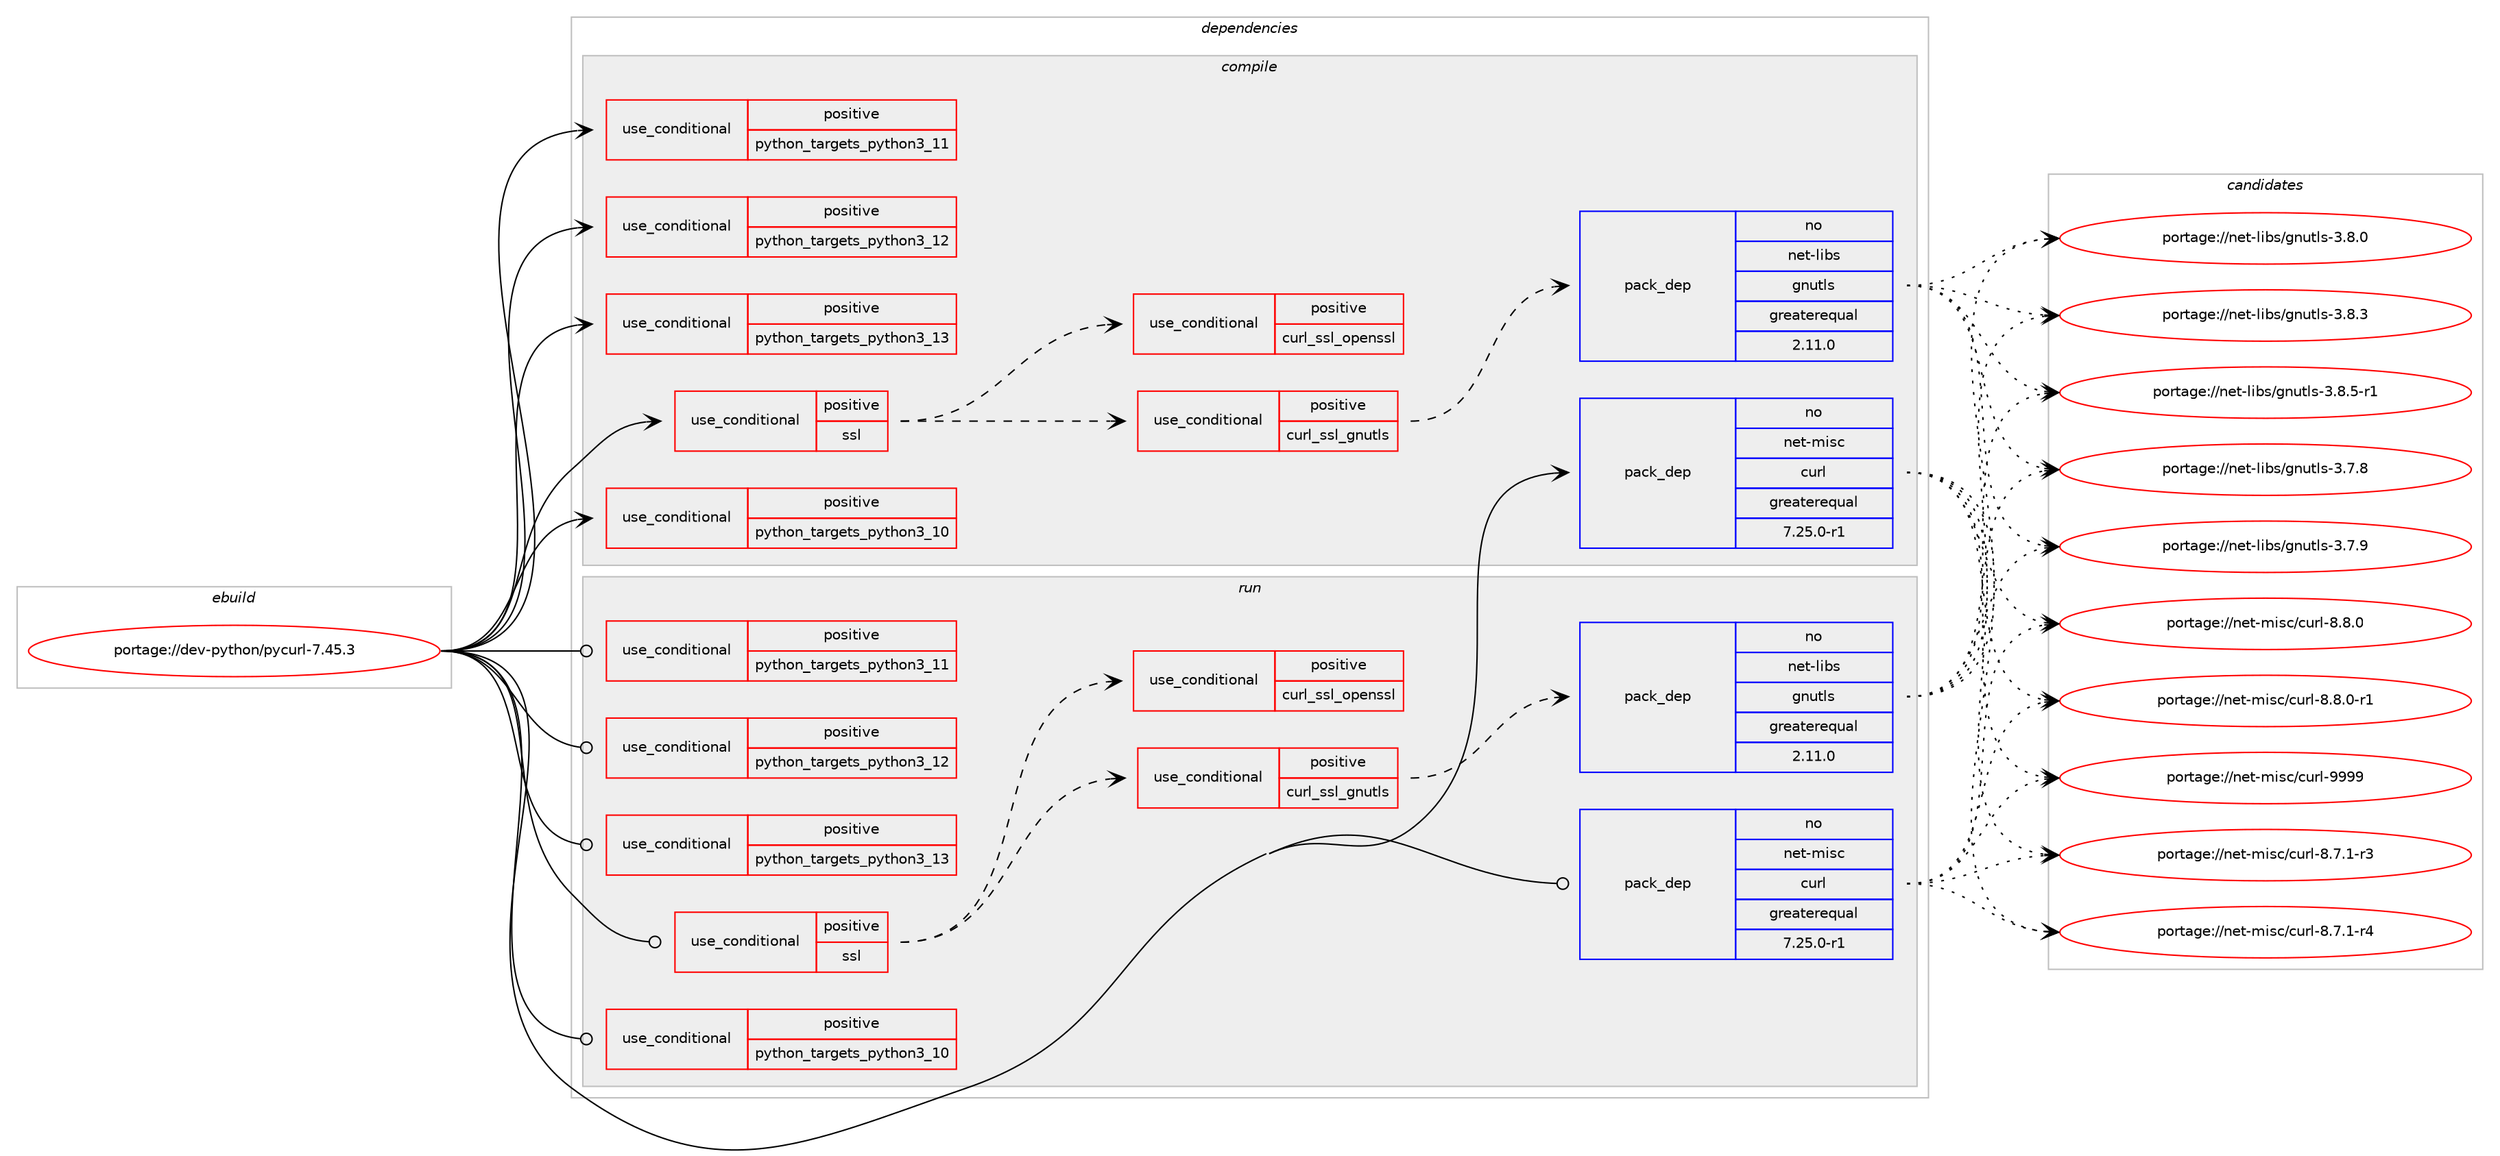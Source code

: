 digraph prolog {

# *************
# Graph options
# *************

newrank=true;
concentrate=true;
compound=true;
graph [rankdir=LR,fontname=Helvetica,fontsize=10,ranksep=1.5];#, ranksep=2.5, nodesep=0.2];
edge  [arrowhead=vee];
node  [fontname=Helvetica,fontsize=10];

# **********
# The ebuild
# **********

subgraph cluster_leftcol {
color=gray;
rank=same;
label=<<i>ebuild</i>>;
id [label="portage://dev-python/pycurl-7.45.3", color=red, width=4, href="../dev-python/pycurl-7.45.3.svg"];
}

# ****************
# The dependencies
# ****************

subgraph cluster_midcol {
color=gray;
label=<<i>dependencies</i>>;
subgraph cluster_compile {
fillcolor="#eeeeee";
style=filled;
label=<<i>compile</i>>;
subgraph cond35594 {
dependency78360 [label=<<TABLE BORDER="0" CELLBORDER="1" CELLSPACING="0" CELLPADDING="4"><TR><TD ROWSPAN="3" CELLPADDING="10">use_conditional</TD></TR><TR><TD>positive</TD></TR><TR><TD>python_targets_python3_10</TD></TR></TABLE>>, shape=none, color=red];
# *** BEGIN UNKNOWN DEPENDENCY TYPE (TODO) ***
# dependency78360 -> package_dependency(portage://dev-python/pycurl-7.45.3,install,no,dev-lang,python,none,[,,],[slot(3.10)],[])
# *** END UNKNOWN DEPENDENCY TYPE (TODO) ***

}
id:e -> dependency78360:w [weight=20,style="solid",arrowhead="vee"];
subgraph cond35595 {
dependency78361 [label=<<TABLE BORDER="0" CELLBORDER="1" CELLSPACING="0" CELLPADDING="4"><TR><TD ROWSPAN="3" CELLPADDING="10">use_conditional</TD></TR><TR><TD>positive</TD></TR><TR><TD>python_targets_python3_11</TD></TR></TABLE>>, shape=none, color=red];
# *** BEGIN UNKNOWN DEPENDENCY TYPE (TODO) ***
# dependency78361 -> package_dependency(portage://dev-python/pycurl-7.45.3,install,no,dev-lang,python,none,[,,],[slot(3.11)],[])
# *** END UNKNOWN DEPENDENCY TYPE (TODO) ***

}
id:e -> dependency78361:w [weight=20,style="solid",arrowhead="vee"];
subgraph cond35596 {
dependency78362 [label=<<TABLE BORDER="0" CELLBORDER="1" CELLSPACING="0" CELLPADDING="4"><TR><TD ROWSPAN="3" CELLPADDING="10">use_conditional</TD></TR><TR><TD>positive</TD></TR><TR><TD>python_targets_python3_12</TD></TR></TABLE>>, shape=none, color=red];
# *** BEGIN UNKNOWN DEPENDENCY TYPE (TODO) ***
# dependency78362 -> package_dependency(portage://dev-python/pycurl-7.45.3,install,no,dev-lang,python,none,[,,],[slot(3.12)],[])
# *** END UNKNOWN DEPENDENCY TYPE (TODO) ***

}
id:e -> dependency78362:w [weight=20,style="solid",arrowhead="vee"];
subgraph cond35597 {
dependency78363 [label=<<TABLE BORDER="0" CELLBORDER="1" CELLSPACING="0" CELLPADDING="4"><TR><TD ROWSPAN="3" CELLPADDING="10">use_conditional</TD></TR><TR><TD>positive</TD></TR><TR><TD>python_targets_python3_13</TD></TR></TABLE>>, shape=none, color=red];
# *** BEGIN UNKNOWN DEPENDENCY TYPE (TODO) ***
# dependency78363 -> package_dependency(portage://dev-python/pycurl-7.45.3,install,no,dev-lang,python,none,[,,],[slot(3.13)],[])
# *** END UNKNOWN DEPENDENCY TYPE (TODO) ***

}
id:e -> dependency78363:w [weight=20,style="solid",arrowhead="vee"];
subgraph cond35598 {
dependency78364 [label=<<TABLE BORDER="0" CELLBORDER="1" CELLSPACING="0" CELLPADDING="4"><TR><TD ROWSPAN="3" CELLPADDING="10">use_conditional</TD></TR><TR><TD>positive</TD></TR><TR><TD>ssl</TD></TR></TABLE>>, shape=none, color=red];
# *** BEGIN UNKNOWN DEPENDENCY TYPE (TODO) ***
# dependency78364 -> package_dependency(portage://dev-python/pycurl-7.45.3,install,no,net-misc,curl,none,[,,],[],[use(equal(curl_ssl_gnutls),negative),use(equal(curl_ssl_openssl),negative),use(disable(curl_ssl_axtls),negative),use(disable(curl_ssl_cyassl),negative)])
# *** END UNKNOWN DEPENDENCY TYPE (TODO) ***

subgraph cond35599 {
dependency78365 [label=<<TABLE BORDER="0" CELLBORDER="1" CELLSPACING="0" CELLPADDING="4"><TR><TD ROWSPAN="3" CELLPADDING="10">use_conditional</TD></TR><TR><TD>positive</TD></TR><TR><TD>curl_ssl_gnutls</TD></TR></TABLE>>, shape=none, color=red];
subgraph pack41549 {
dependency78366 [label=<<TABLE BORDER="0" CELLBORDER="1" CELLSPACING="0" CELLPADDING="4" WIDTH="220"><TR><TD ROWSPAN="6" CELLPADDING="30">pack_dep</TD></TR><TR><TD WIDTH="110">no</TD></TR><TR><TD>net-libs</TD></TR><TR><TD>gnutls</TD></TR><TR><TD>greaterequal</TD></TR><TR><TD>2.11.0</TD></TR></TABLE>>, shape=none, color=blue];
}
dependency78365:e -> dependency78366:w [weight=20,style="dashed",arrowhead="vee"];
}
dependency78364:e -> dependency78365:w [weight=20,style="dashed",arrowhead="vee"];
subgraph cond35600 {
dependency78367 [label=<<TABLE BORDER="0" CELLBORDER="1" CELLSPACING="0" CELLPADDING="4"><TR><TD ROWSPAN="3" CELLPADDING="10">use_conditional</TD></TR><TR><TD>positive</TD></TR><TR><TD>curl_ssl_openssl</TD></TR></TABLE>>, shape=none, color=red];
# *** BEGIN UNKNOWN DEPENDENCY TYPE (TODO) ***
# dependency78367 -> package_dependency(portage://dev-python/pycurl-7.45.3,install,no,dev-libs,openssl,none,[,,],any_same_slot,[])
# *** END UNKNOWN DEPENDENCY TYPE (TODO) ***

}
dependency78364:e -> dependency78367:w [weight=20,style="dashed",arrowhead="vee"];
}
id:e -> dependency78364:w [weight=20,style="solid",arrowhead="vee"];
subgraph pack41550 {
dependency78368 [label=<<TABLE BORDER="0" CELLBORDER="1" CELLSPACING="0" CELLPADDING="4" WIDTH="220"><TR><TD ROWSPAN="6" CELLPADDING="30">pack_dep</TD></TR><TR><TD WIDTH="110">no</TD></TR><TR><TD>net-misc</TD></TR><TR><TD>curl</TD></TR><TR><TD>greaterequal</TD></TR><TR><TD>7.25.0-r1</TD></TR></TABLE>>, shape=none, color=blue];
}
id:e -> dependency78368:w [weight=20,style="solid",arrowhead="vee"];
}
subgraph cluster_compileandrun {
fillcolor="#eeeeee";
style=filled;
label=<<i>compile and run</i>>;
}
subgraph cluster_run {
fillcolor="#eeeeee";
style=filled;
label=<<i>run</i>>;
subgraph cond35601 {
dependency78369 [label=<<TABLE BORDER="0" CELLBORDER="1" CELLSPACING="0" CELLPADDING="4"><TR><TD ROWSPAN="3" CELLPADDING="10">use_conditional</TD></TR><TR><TD>positive</TD></TR><TR><TD>python_targets_python3_10</TD></TR></TABLE>>, shape=none, color=red];
# *** BEGIN UNKNOWN DEPENDENCY TYPE (TODO) ***
# dependency78369 -> package_dependency(portage://dev-python/pycurl-7.45.3,run,no,dev-lang,python,none,[,,],[slot(3.10)],[])
# *** END UNKNOWN DEPENDENCY TYPE (TODO) ***

}
id:e -> dependency78369:w [weight=20,style="solid",arrowhead="odot"];
subgraph cond35602 {
dependency78370 [label=<<TABLE BORDER="0" CELLBORDER="1" CELLSPACING="0" CELLPADDING="4"><TR><TD ROWSPAN="3" CELLPADDING="10">use_conditional</TD></TR><TR><TD>positive</TD></TR><TR><TD>python_targets_python3_11</TD></TR></TABLE>>, shape=none, color=red];
# *** BEGIN UNKNOWN DEPENDENCY TYPE (TODO) ***
# dependency78370 -> package_dependency(portage://dev-python/pycurl-7.45.3,run,no,dev-lang,python,none,[,,],[slot(3.11)],[])
# *** END UNKNOWN DEPENDENCY TYPE (TODO) ***

}
id:e -> dependency78370:w [weight=20,style="solid",arrowhead="odot"];
subgraph cond35603 {
dependency78371 [label=<<TABLE BORDER="0" CELLBORDER="1" CELLSPACING="0" CELLPADDING="4"><TR><TD ROWSPAN="3" CELLPADDING="10">use_conditional</TD></TR><TR><TD>positive</TD></TR><TR><TD>python_targets_python3_12</TD></TR></TABLE>>, shape=none, color=red];
# *** BEGIN UNKNOWN DEPENDENCY TYPE (TODO) ***
# dependency78371 -> package_dependency(portage://dev-python/pycurl-7.45.3,run,no,dev-lang,python,none,[,,],[slot(3.12)],[])
# *** END UNKNOWN DEPENDENCY TYPE (TODO) ***

}
id:e -> dependency78371:w [weight=20,style="solid",arrowhead="odot"];
subgraph cond35604 {
dependency78372 [label=<<TABLE BORDER="0" CELLBORDER="1" CELLSPACING="0" CELLPADDING="4"><TR><TD ROWSPAN="3" CELLPADDING="10">use_conditional</TD></TR><TR><TD>positive</TD></TR><TR><TD>python_targets_python3_13</TD></TR></TABLE>>, shape=none, color=red];
# *** BEGIN UNKNOWN DEPENDENCY TYPE (TODO) ***
# dependency78372 -> package_dependency(portage://dev-python/pycurl-7.45.3,run,no,dev-lang,python,none,[,,],[slot(3.13)],[])
# *** END UNKNOWN DEPENDENCY TYPE (TODO) ***

}
id:e -> dependency78372:w [weight=20,style="solid",arrowhead="odot"];
subgraph cond35605 {
dependency78373 [label=<<TABLE BORDER="0" CELLBORDER="1" CELLSPACING="0" CELLPADDING="4"><TR><TD ROWSPAN="3" CELLPADDING="10">use_conditional</TD></TR><TR><TD>positive</TD></TR><TR><TD>ssl</TD></TR></TABLE>>, shape=none, color=red];
# *** BEGIN UNKNOWN DEPENDENCY TYPE (TODO) ***
# dependency78373 -> package_dependency(portage://dev-python/pycurl-7.45.3,run,no,net-misc,curl,none,[,,],[],[use(equal(curl_ssl_gnutls),negative),use(equal(curl_ssl_openssl),negative),use(disable(curl_ssl_axtls),negative),use(disable(curl_ssl_cyassl),negative)])
# *** END UNKNOWN DEPENDENCY TYPE (TODO) ***

subgraph cond35606 {
dependency78374 [label=<<TABLE BORDER="0" CELLBORDER="1" CELLSPACING="0" CELLPADDING="4"><TR><TD ROWSPAN="3" CELLPADDING="10">use_conditional</TD></TR><TR><TD>positive</TD></TR><TR><TD>curl_ssl_gnutls</TD></TR></TABLE>>, shape=none, color=red];
subgraph pack41551 {
dependency78375 [label=<<TABLE BORDER="0" CELLBORDER="1" CELLSPACING="0" CELLPADDING="4" WIDTH="220"><TR><TD ROWSPAN="6" CELLPADDING="30">pack_dep</TD></TR><TR><TD WIDTH="110">no</TD></TR><TR><TD>net-libs</TD></TR><TR><TD>gnutls</TD></TR><TR><TD>greaterequal</TD></TR><TR><TD>2.11.0</TD></TR></TABLE>>, shape=none, color=blue];
}
dependency78374:e -> dependency78375:w [weight=20,style="dashed",arrowhead="vee"];
}
dependency78373:e -> dependency78374:w [weight=20,style="dashed",arrowhead="vee"];
subgraph cond35607 {
dependency78376 [label=<<TABLE BORDER="0" CELLBORDER="1" CELLSPACING="0" CELLPADDING="4"><TR><TD ROWSPAN="3" CELLPADDING="10">use_conditional</TD></TR><TR><TD>positive</TD></TR><TR><TD>curl_ssl_openssl</TD></TR></TABLE>>, shape=none, color=red];
# *** BEGIN UNKNOWN DEPENDENCY TYPE (TODO) ***
# dependency78376 -> package_dependency(portage://dev-python/pycurl-7.45.3,run,no,dev-libs,openssl,none,[,,],any_same_slot,[])
# *** END UNKNOWN DEPENDENCY TYPE (TODO) ***

}
dependency78373:e -> dependency78376:w [weight=20,style="dashed",arrowhead="vee"];
}
id:e -> dependency78373:w [weight=20,style="solid",arrowhead="odot"];
subgraph pack41552 {
dependency78377 [label=<<TABLE BORDER="0" CELLBORDER="1" CELLSPACING="0" CELLPADDING="4" WIDTH="220"><TR><TD ROWSPAN="6" CELLPADDING="30">pack_dep</TD></TR><TR><TD WIDTH="110">no</TD></TR><TR><TD>net-misc</TD></TR><TR><TD>curl</TD></TR><TR><TD>greaterequal</TD></TR><TR><TD>7.25.0-r1</TD></TR></TABLE>>, shape=none, color=blue];
}
id:e -> dependency78377:w [weight=20,style="solid",arrowhead="odot"];
}
}

# **************
# The candidates
# **************

subgraph cluster_choices {
rank=same;
color=gray;
label=<<i>candidates</i>>;

subgraph choice41549 {
color=black;
nodesep=1;
choice110101116451081059811547103110117116108115455146554656 [label="portage://net-libs/gnutls-3.7.8", color=red, width=4,href="../net-libs/gnutls-3.7.8.svg"];
choice110101116451081059811547103110117116108115455146554657 [label="portage://net-libs/gnutls-3.7.9", color=red, width=4,href="../net-libs/gnutls-3.7.9.svg"];
choice110101116451081059811547103110117116108115455146564648 [label="portage://net-libs/gnutls-3.8.0", color=red, width=4,href="../net-libs/gnutls-3.8.0.svg"];
choice110101116451081059811547103110117116108115455146564651 [label="portage://net-libs/gnutls-3.8.3", color=red, width=4,href="../net-libs/gnutls-3.8.3.svg"];
choice1101011164510810598115471031101171161081154551465646534511449 [label="portage://net-libs/gnutls-3.8.5-r1", color=red, width=4,href="../net-libs/gnutls-3.8.5-r1.svg"];
dependency78366:e -> choice110101116451081059811547103110117116108115455146554656:w [style=dotted,weight="100"];
dependency78366:e -> choice110101116451081059811547103110117116108115455146554657:w [style=dotted,weight="100"];
dependency78366:e -> choice110101116451081059811547103110117116108115455146564648:w [style=dotted,weight="100"];
dependency78366:e -> choice110101116451081059811547103110117116108115455146564651:w [style=dotted,weight="100"];
dependency78366:e -> choice1101011164510810598115471031101171161081154551465646534511449:w [style=dotted,weight="100"];
}
subgraph choice41550 {
color=black;
nodesep=1;
choice110101116451091051159947991171141084556465546494511451 [label="portage://net-misc/curl-8.7.1-r3", color=red, width=4,href="../net-misc/curl-8.7.1-r3.svg"];
choice110101116451091051159947991171141084556465546494511452 [label="portage://net-misc/curl-8.7.1-r4", color=red, width=4,href="../net-misc/curl-8.7.1-r4.svg"];
choice11010111645109105115994799117114108455646564648 [label="portage://net-misc/curl-8.8.0", color=red, width=4,href="../net-misc/curl-8.8.0.svg"];
choice110101116451091051159947991171141084556465646484511449 [label="portage://net-misc/curl-8.8.0-r1", color=red, width=4,href="../net-misc/curl-8.8.0-r1.svg"];
choice110101116451091051159947991171141084557575757 [label="portage://net-misc/curl-9999", color=red, width=4,href="../net-misc/curl-9999.svg"];
dependency78368:e -> choice110101116451091051159947991171141084556465546494511451:w [style=dotted,weight="100"];
dependency78368:e -> choice110101116451091051159947991171141084556465546494511452:w [style=dotted,weight="100"];
dependency78368:e -> choice11010111645109105115994799117114108455646564648:w [style=dotted,weight="100"];
dependency78368:e -> choice110101116451091051159947991171141084556465646484511449:w [style=dotted,weight="100"];
dependency78368:e -> choice110101116451091051159947991171141084557575757:w [style=dotted,weight="100"];
}
subgraph choice41551 {
color=black;
nodesep=1;
choice110101116451081059811547103110117116108115455146554656 [label="portage://net-libs/gnutls-3.7.8", color=red, width=4,href="../net-libs/gnutls-3.7.8.svg"];
choice110101116451081059811547103110117116108115455146554657 [label="portage://net-libs/gnutls-3.7.9", color=red, width=4,href="../net-libs/gnutls-3.7.9.svg"];
choice110101116451081059811547103110117116108115455146564648 [label="portage://net-libs/gnutls-3.8.0", color=red, width=4,href="../net-libs/gnutls-3.8.0.svg"];
choice110101116451081059811547103110117116108115455146564651 [label="portage://net-libs/gnutls-3.8.3", color=red, width=4,href="../net-libs/gnutls-3.8.3.svg"];
choice1101011164510810598115471031101171161081154551465646534511449 [label="portage://net-libs/gnutls-3.8.5-r1", color=red, width=4,href="../net-libs/gnutls-3.8.5-r1.svg"];
dependency78375:e -> choice110101116451081059811547103110117116108115455146554656:w [style=dotted,weight="100"];
dependency78375:e -> choice110101116451081059811547103110117116108115455146554657:w [style=dotted,weight="100"];
dependency78375:e -> choice110101116451081059811547103110117116108115455146564648:w [style=dotted,weight="100"];
dependency78375:e -> choice110101116451081059811547103110117116108115455146564651:w [style=dotted,weight="100"];
dependency78375:e -> choice1101011164510810598115471031101171161081154551465646534511449:w [style=dotted,weight="100"];
}
subgraph choice41552 {
color=black;
nodesep=1;
choice110101116451091051159947991171141084556465546494511451 [label="portage://net-misc/curl-8.7.1-r3", color=red, width=4,href="../net-misc/curl-8.7.1-r3.svg"];
choice110101116451091051159947991171141084556465546494511452 [label="portage://net-misc/curl-8.7.1-r4", color=red, width=4,href="../net-misc/curl-8.7.1-r4.svg"];
choice11010111645109105115994799117114108455646564648 [label="portage://net-misc/curl-8.8.0", color=red, width=4,href="../net-misc/curl-8.8.0.svg"];
choice110101116451091051159947991171141084556465646484511449 [label="portage://net-misc/curl-8.8.0-r1", color=red, width=4,href="../net-misc/curl-8.8.0-r1.svg"];
choice110101116451091051159947991171141084557575757 [label="portage://net-misc/curl-9999", color=red, width=4,href="../net-misc/curl-9999.svg"];
dependency78377:e -> choice110101116451091051159947991171141084556465546494511451:w [style=dotted,weight="100"];
dependency78377:e -> choice110101116451091051159947991171141084556465546494511452:w [style=dotted,weight="100"];
dependency78377:e -> choice11010111645109105115994799117114108455646564648:w [style=dotted,weight="100"];
dependency78377:e -> choice110101116451091051159947991171141084556465646484511449:w [style=dotted,weight="100"];
dependency78377:e -> choice110101116451091051159947991171141084557575757:w [style=dotted,weight="100"];
}
}

}
